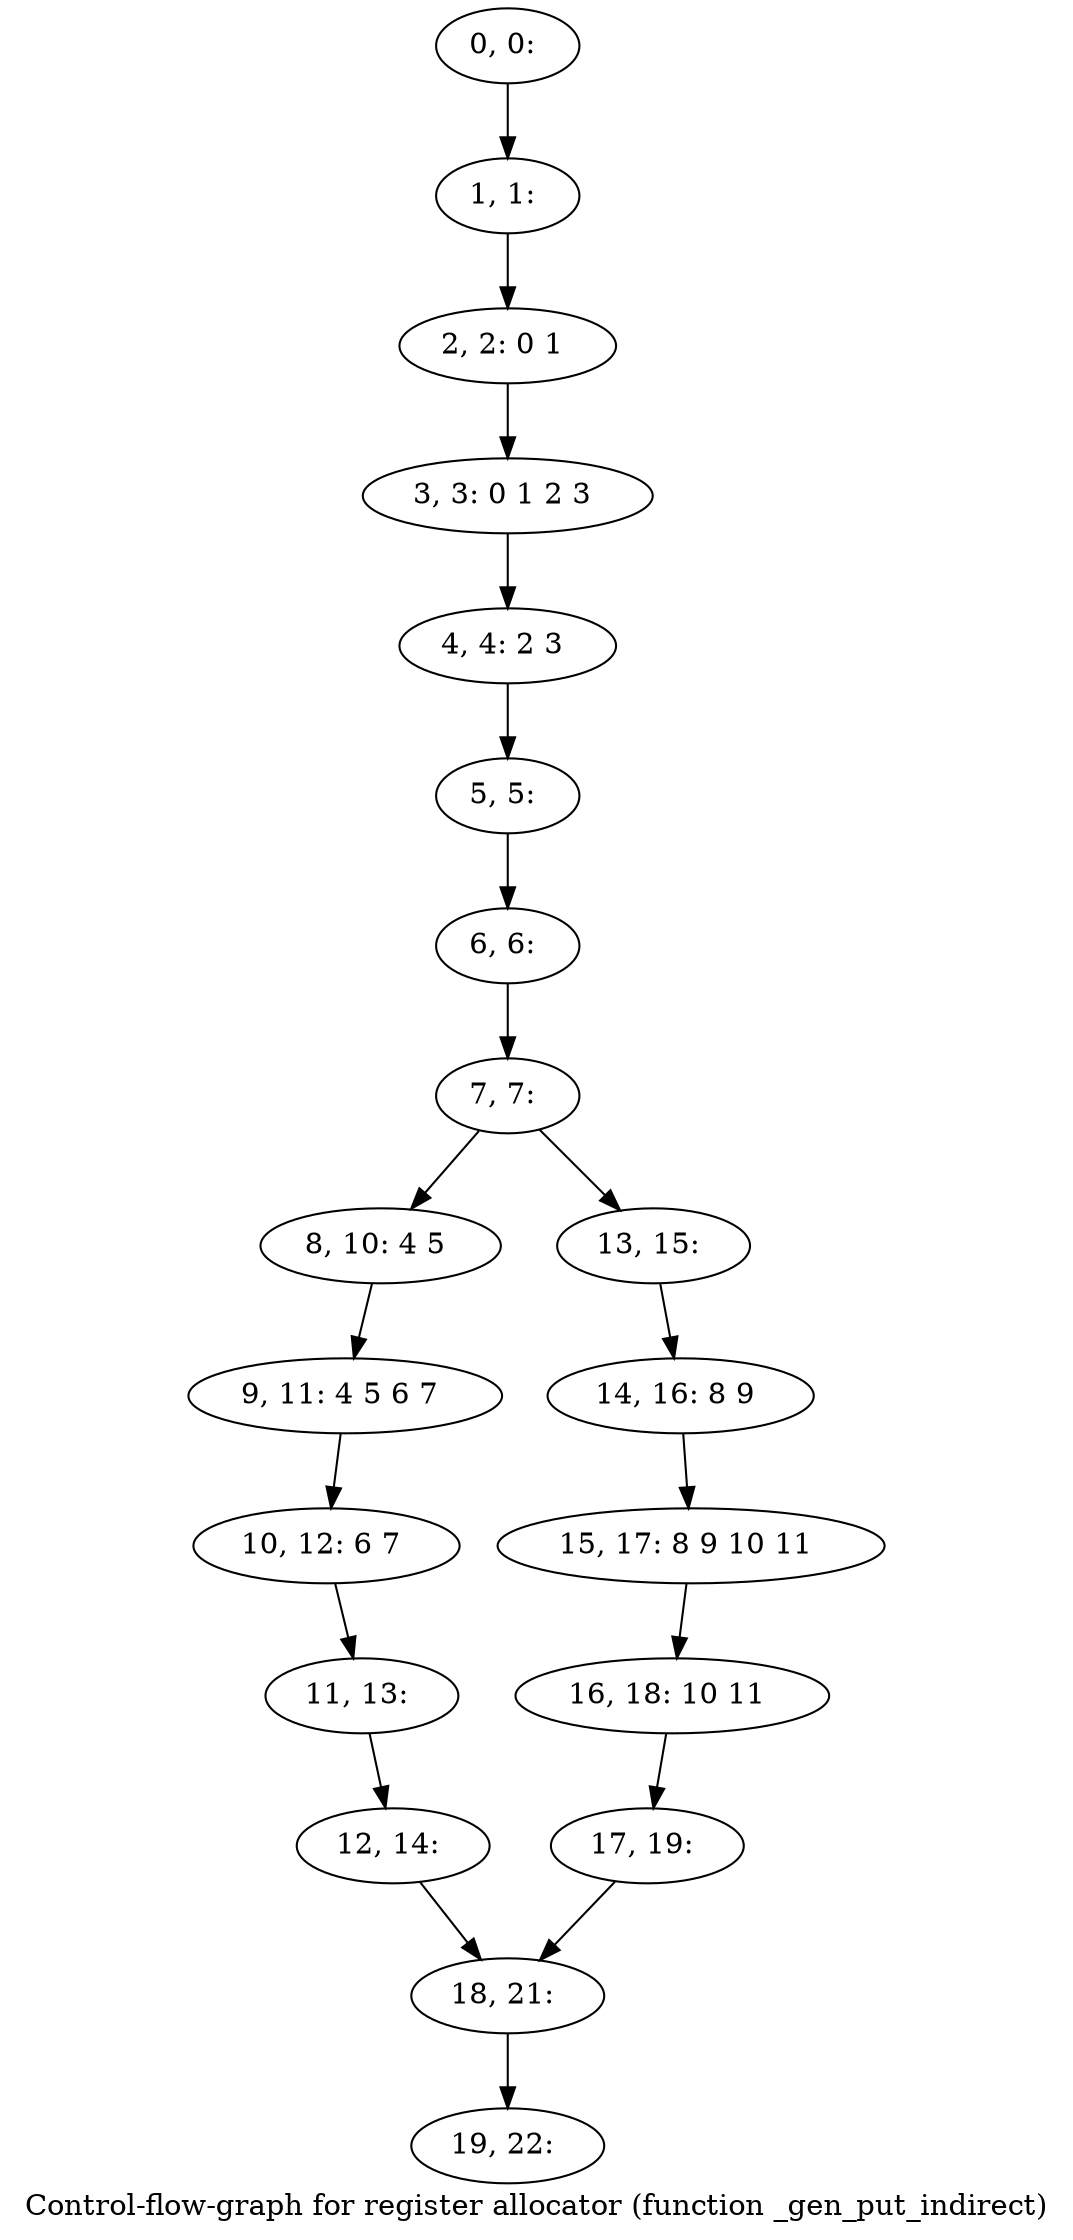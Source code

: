 digraph G {
graph [label="Control-flow-graph for register allocator (function _gen_put_indirect)"]
0[label="0, 0: "];
1[label="1, 1: "];
2[label="2, 2: 0 1 "];
3[label="3, 3: 0 1 2 3 "];
4[label="4, 4: 2 3 "];
5[label="5, 5: "];
6[label="6, 6: "];
7[label="7, 7: "];
8[label="8, 10: 4 5 "];
9[label="9, 11: 4 5 6 7 "];
10[label="10, 12: 6 7 "];
11[label="11, 13: "];
12[label="12, 14: "];
13[label="13, 15: "];
14[label="14, 16: 8 9 "];
15[label="15, 17: 8 9 10 11 "];
16[label="16, 18: 10 11 "];
17[label="17, 19: "];
18[label="18, 21: "];
19[label="19, 22: "];
0->1 ;
1->2 ;
2->3 ;
3->4 ;
4->5 ;
5->6 ;
6->7 ;
7->8 ;
7->13 ;
8->9 ;
9->10 ;
10->11 ;
11->12 ;
12->18 ;
13->14 ;
14->15 ;
15->16 ;
16->17 ;
17->18 ;
18->19 ;
}
